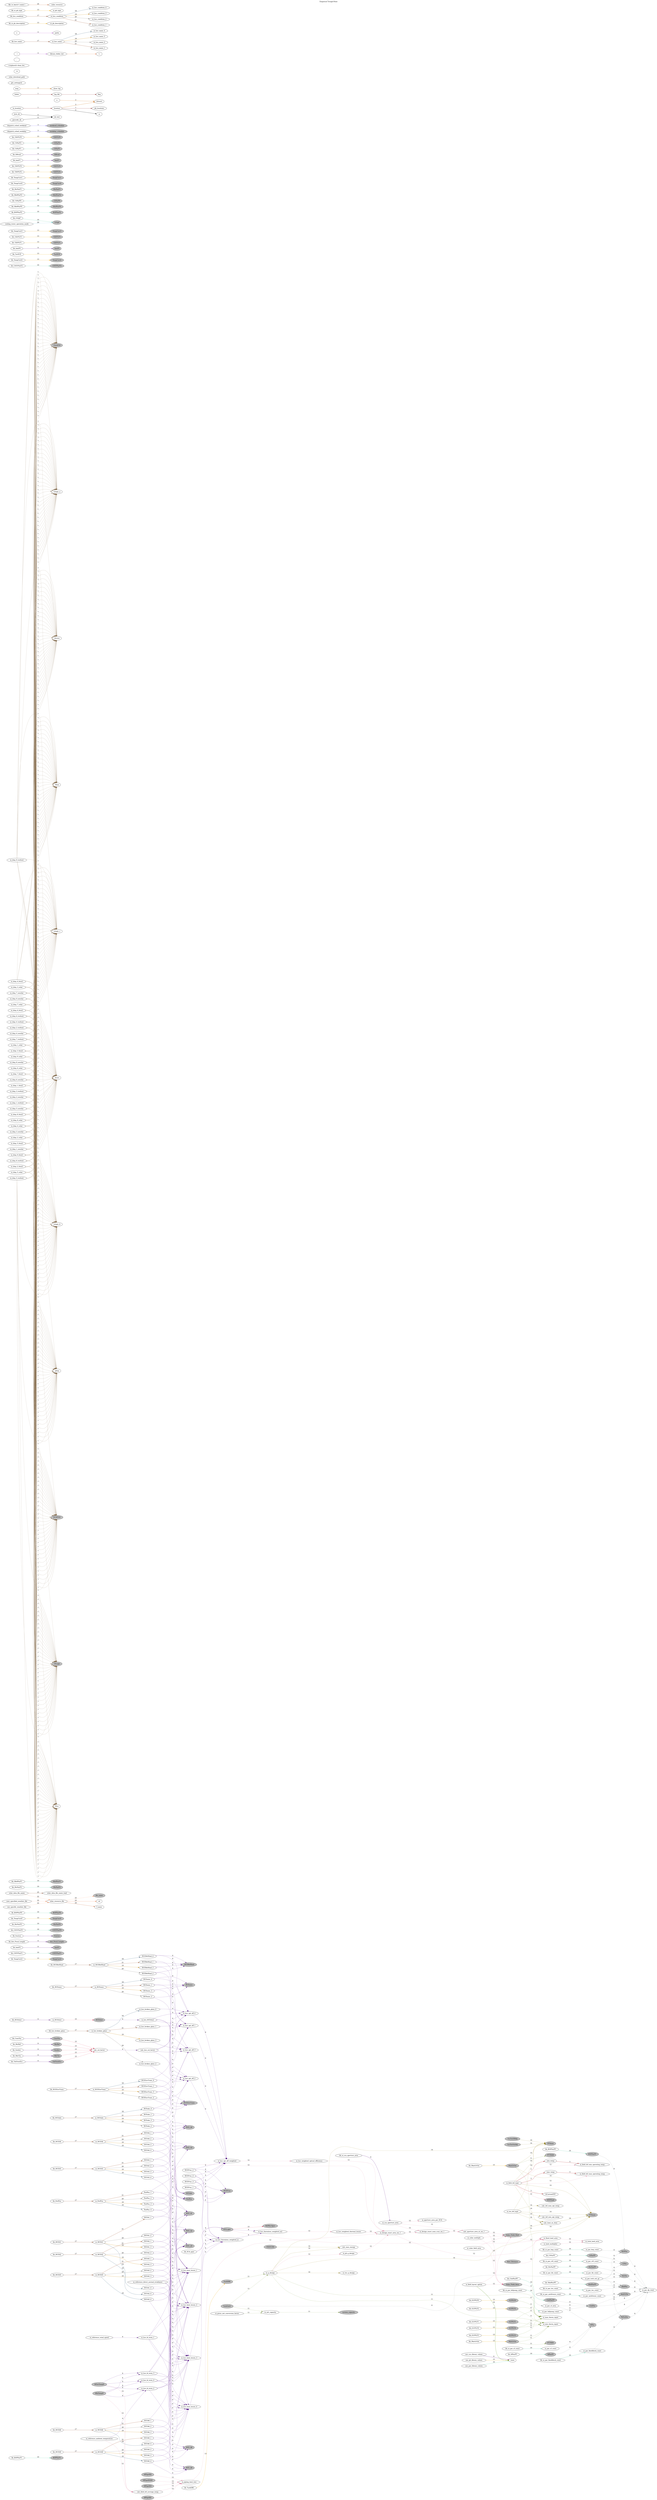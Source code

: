 digraph EmpiricalTrough_None {
	label ="Empirical Trough-None";
	labelloc=top;
	rankdir=LR;
	ranksep="1";
	"BOPParF1" [style=filled, fillcolor=grey]
	"PFSmax" [style=filled, fillcolor=grey]
	"BOPPar" [style=filled, fillcolor=grey]
	"HCE_A6" [style=filled, fillcolor=grey]
	"PTSmax" [style=filled, fillcolor=grey]
	"TempCorr2" [style=filled, fillcolor=grey]
	"CHTFParF1" [style=filled, fillcolor=grey]
	"CtParPF" [style=filled, fillcolor=grey]
	"system_capacity" [style=filled, fillcolor=grey]
	"HCE_A2" [style=filled, fillcolor=grey]
	"E2TPLF2" [style=filled, fillcolor=grey]
	"IamF2" [style=filled, fillcolor=grey]
	"E2TPLF3" [style=filled, fillcolor=grey]
	"HCE_A3" [style=filled, fillcolor=grey]
	"PTTMIN" [style=filled, fillcolor=grey]
	"Ave_Focal_Length" [style=filled, fillcolor=grey]
	"ScaLen" [style=filled, fillcolor=grey]
	"Row_Distance" [style=filled, fillcolor=grey]
	"HtrParPF" [style=filled, fillcolor=grey]
	"CHTFParF0" [style=filled, fillcolor=grey]
	"MirRef" [style=filled, fillcolor=grey]
	"CtPar" [style=filled, fillcolor=grey]
	"SfPipeHl3" [style=filled, fillcolor=grey]
	"HtrParF0" [style=filled, fillcolor=grey]
	"TempCorrF" [style=filled, fillcolor=grey]
	"BOPParF0" [style=filled, fillcolor=grey]
	"E2TPLF0" [style=filled, fillcolor=grey]
	"HCE_A5" [style=filled, fillcolor=grey]
	"MaxGrOut" [style=filled, fillcolor=grey]
	"SfPipeHl1" [style=filled, fillcolor=grey]
	"GeoAcc" [style=filled, fillcolor=grey]
	"file_name" [style=filled, fillcolor=grey]
	"HtrPar" [style=filled, fillcolor=grey]
	"E2TPLF4" [style=filled, fillcolor=grey]
	"HtrParF2" [style=filled, fillcolor=grey]
	"MirCln" [style=filled, fillcolor=grey]
	"HhtfParF1" [style=filled, fillcolor=grey]
	"SCA_aper" [style=filled, fillcolor=grey]
	"HCE_A1" [style=filled, fillcolor=grey]
	"PerfFac" [style=filled, fillcolor=grey]
	"FossilFill" [style=filled, fillcolor=grey]
	"TSLogic" [style=filled, fillcolor=grey]
	"CHTFParF2" [style=filled, fillcolor=grey]
	"TurTesEffAdj" [style=filled, fillcolor=grey]
	"SfInTempD" [style=filled, fillcolor=grey]
	"SfOutTempD" [style=filled, fillcolor=grey]
	"ChtfParPF" [style=filled, fillcolor=grey]
	"TempCorr4" [style=filled, fillcolor=grey]
	"Solar_Field_Area" [style=filled, fillcolor=grey]
	"Solar_Field_Mult" [style=filled, fillcolor=grey]
	"TurSUE" [style=filled, fillcolor=grey]
	"HCEBelShad" [style=filled, fillcolor=grey]
	"IamF0" [style=filled, fillcolor=grey]
	"T2EPLF1" [style=filled, fillcolor=grey]
	"ChtfPar" [style=filled, fillcolor=grey]
	"TrkTwstErr" [style=filled, fillcolor=grey]
	"TurbEffG" [style=filled, fillcolor=grey]
	"TurbOutG" [style=filled, fillcolor=grey]
	"PTTMAX" [style=filled, fillcolor=grey]
	"HCE_A0" [style=filled, fillcolor=grey]
	"HhtfPar" [style=filled, fillcolor=grey]
	"TurTesOutAdj" [style=filled, fillcolor=grey]
	"T2EPLF3" [style=filled, fillcolor=grey]
	"TempCorr3" [style=filled, fillcolor=grey]
	"HCEmisc" [style=filled, fillcolor=grey]
	"CtOpF" [style=filled, fillcolor=grey]
	"BOPParF2" [style=filled, fillcolor=grey]
	"HhtfParF0" [style=filled, fillcolor=grey]
	"AntiFrPar" [style=filled, fillcolor=grey]
	"CtParF0" [style=filled, fillcolor=grey]
	"HCEdust" [style=filled, fillcolor=grey]
	"HhtfParF2" [style=filled, fillcolor=grey]
	"HCEEnvTrans" [style=filled, fillcolor=grey]
	"HCEabs" [style=filled, fillcolor=grey]
	"SfPipeHl2" [style=filled, fillcolor=grey]
	"SfPar" [style=filled, fillcolor=grey]
	"BOPParPF" [style=filled, fillcolor=grey]
	"SfPipeHl300" [style=filled, fillcolor=grey]
	"HtrParF1" [style=filled, fillcolor=grey]
	"TempCorr0" [style=filled, fillcolor=grey]
	"TempCorr1" [style=filled, fillcolor=grey]
	"ConcFac" [style=filled, fillcolor=grey]
	"E2TPLF1" [style=filled, fillcolor=grey]
	"T2EPLF2" [style=filled, fillcolor=grey]
	"T2EPLF4" [style=filled, fillcolor=grey]
	"IamF1" [style=filled, fillcolor=grey]
	"SfAvail" [style=filled, fillcolor=grey]
	"HhtfParPF" [style=filled, fillcolor=grey]
	"HTFFluid" [style=filled, fillcolor=grey]
	"CtParF1" [style=filled, fillcolor=grey]
	"TSHOURS" [style=filled, fillcolor=grey]
	"HCEFrac" [style=filled, fillcolor=grey]
	"CtParF2" [style=filled, fillcolor=grey]
	"RefMirrAper" [style=filled, fillcolor=grey]
	"MinGrOut" [style=filled, fillcolor=grey]
	"T2EPLF0" [style=filled, fillcolor=grey]
	"HCE_A4" [style=filled, fillcolor=grey]
	"weekday_schedule" [style=filled, fillcolor=grey]
	"PbFixPar" [style=filled, fillcolor=grey]
	"NUMTOU" [style=filled, fillcolor=grey]
	"SfParPF" [style=filled, fillcolor=grey]
	"weekend_schedule" [style=filled, fillcolor=grey]

	"json_ok" -> "ok_test" [label=0, color = black];
	"geocode_ok" -> "ok_test" [label=0, color = black];
	"location" -> "pb_locations" [label=1, color = brown4];
	"location" -> "g" [label=0, color = black];
	"location" -> "dataset" [label=2, color = darkorange3];
	"log_file" -> "flog" [label=1, color = brown4];
	"folder" -> "log_file" [label=1, color = brown4];
	"msg" -> "show_log" [label=2, color = darkorange3];
	"dispatch_sched_weekend" -> "weekend_schedule" [label=3, color = lightslateblue];
	"dispatch_sched_weekday" -> "weekday_schedule" [label=3, color = lightslateblue];
	"get_settings()( "solar_download_path" )+"
"+replace()( clean_list, ";", "
" )" -> "library_folder_list" [label=4, color = mediumorchid];
	"max_temp" -> "ui_field_htf_max_operating_temp" [label=5, color = firebrick];
	"HCEA3_1" -> "HCE_A3" [label=6, style=dashed, color = indigo];
	"HCEA3_1" -> "ui_hce_heat_losses_1" [label=6, style=dashed, color = indigo];
	"ui_disp_9_turbout" -> "FossilFill" [label=7, style=dashed, color = burlywood4];
	"ui_disp_9_turbout" -> "TSLogic" [label=7, style=dashed, color = burlywood4];
	"ui_disp_9_turbout" -> "NUMTOU" [label=7, style=dashed, color = burlywood4];
	"ui_disp_9_turbout" -> "ffrac" [label=7, style=dashed, color = burlywood4];
	"ui_disp_9_turbout" -> "tslogic_a" [label=7, style=dashed, color = burlywood4];
	"ui_disp_9_turbout" -> "tslogic_b" [label=7, style=dashed, color = burlywood4];
	"ui_disp_9_turbout" -> "tslogic_c" [label=7, style=dashed, color = burlywood4];
	"ui_disp_9_turbout" -> "fdisp" [label=7, style=dashed, color = burlywood4];
	"ui_disp_9_turbout" -> "diswos" [label=7, style=dashed, color = burlywood4];
	"ui_disp_9_turbout" -> "disws" [label=7, style=dashed, color = burlywood4];
	"ui_disp_9_turbout" -> "qdisp" [label=7, style=dashed, color = burlywood4];
	"BOPPar" -> "ui_par_dp_total" [label=8, style=dashed, color = azure4];
	"lib_IamF1" -> "IamF1" [label=9, color = darkorchid4];
	"lib_CtOpF" -> "CtOpF" [label=10, color = aquamarine3];
	"ui_disp_9_nosolar" -> "FossilFill" [label=7, style=dashed, color = burlywood4];
	"ui_disp_9_nosolar" -> "TSLogic" [label=7, style=dashed, color = burlywood4];
	"ui_disp_9_nosolar" -> "NUMTOU" [label=7, style=dashed, color = burlywood4];
	"ui_disp_9_nosolar" -> "ffrac" [label=7, style=dashed, color = burlywood4];
	"ui_disp_9_nosolar" -> "tslogic_a" [label=7, style=dashed, color = burlywood4];
	"ui_disp_9_nosolar" -> "tslogic_b" [label=7, style=dashed, color = burlywood4];
	"ui_disp_9_nosolar" -> "tslogic_c" [label=7, style=dashed, color = burlywood4];
	"ui_disp_9_nosolar" -> "fdisp" [label=7, style=dashed, color = burlywood4];
	"ui_disp_9_nosolar" -> "diswos" [label=7, style=dashed, color = burlywood4];
	"ui_disp_9_nosolar" -> "disws" [label=7, style=dashed, color = burlywood4];
	"ui_disp_9_nosolar" -> "qdisp" [label=7, style=dashed, color = burlywood4];
	"ui_disp_7_solar" -> "FossilFill" [label=7, style=dashed, color = burlywood4];
	"ui_disp_7_solar" -> "TSLogic" [label=7, style=dashed, color = burlywood4];
	"ui_disp_7_solar" -> "NUMTOU" [label=7, style=dashed, color = burlywood4];
	"ui_disp_7_solar" -> "ffrac" [label=7, style=dashed, color = burlywood4];
	"ui_disp_7_solar" -> "tslogic_a" [label=7, style=dashed, color = burlywood4];
	"ui_disp_7_solar" -> "tslogic_b" [label=7, style=dashed, color = burlywood4];
	"ui_disp_7_solar" -> "tslogic_c" [label=7, style=dashed, color = burlywood4];
	"ui_disp_7_solar" -> "fdisp" [label=7, style=dashed, color = burlywood4];
	"ui_disp_7_solar" -> "diswos" [label=7, style=dashed, color = burlywood4];
	"ui_disp_7_solar" -> "disws" [label=7, style=dashed, color = burlywood4];
	"ui_disp_7_solar" -> "qdisp" [label=7, style=dashed, color = burlywood4];
	"CtParPF" -> "CtPar" [label=8, style=dashed, color = azure4];
	"ui_disp_4_fossil" -> "FossilFill" [label=7, style=dashed, color = burlywood4];
	"ui_disp_4_fossil" -> "TSLogic" [label=7, style=dashed, color = burlywood4];
	"ui_disp_4_fossil" -> "NUMTOU" [label=7, style=dashed, color = burlywood4];
	"ui_disp_4_fossil" -> "ffrac" [label=7, style=dashed, color = burlywood4];
	"ui_disp_4_fossil" -> "tslogic_a" [label=7, style=dashed, color = burlywood4];
	"ui_disp_4_fossil" -> "tslogic_b" [label=7, style=dashed, color = burlywood4];
	"ui_disp_4_fossil" -> "tslogic_c" [label=7, style=dashed, color = burlywood4];
	"ui_disp_4_fossil" -> "fdisp" [label=7, style=dashed, color = burlywood4];
	"ui_disp_4_fossil" -> "diswos" [label=7, style=dashed, color = burlywood4];
	"ui_disp_4_fossil" -> "disws" [label=7, style=dashed, color = burlywood4];
	"ui_disp_4_fossil" -> "qdisp" [label=7, style=dashed, color = burlywood4];
	"HCEBelShad_4" -> "ui_hce_opt_eff_4" [label=6, style=dashed, color = indigo];
	"HCEBelShad_4" -> "HCEBelShad" [label=6, style=dashed, color = indigo];
	"E2TPLF2" -> "ui_min_therm_input" [label=11, style=dashed, color = olivedrab];
	"E2TPLF2" -> "ui_max_therm_input" [label=11, style=dashed, color = olivedrab];
	"ui_hce_hl_term_1" -> "ui_hce_heat_losses_2" [label=6, style=dashed, color = indigo];
	"ui_hce_hl_term_1" -> "ui_hce_heat_losses_3" [label=6, style=dashed, color = indigo];
	"ui_hce_hl_term_1" -> "ui_hce_heat_losses_4" [label=6, style=dashed, color = indigo];
	"ui_hce_hl_term_1" -> "ui_hce_heat_losses_1" [label=6, style=dashed, color = indigo];
	"E2TPLF3" -> "ui_min_therm_input" [label=11, style=dashed, color = olivedrab];
	"E2TPLF3" -> "ui_max_therm_input" [label=11, style=dashed, color = olivedrab];
	"ui_design_exact_num_scas_sm_1" -> "calc_aperture_area_at_sm_1" [label=12, style=dashed, color = palevioletred];
	"HCEA4_3" -> "ui_hce_heat_losses_3" [label=6, style=dashed, color = indigo];
	"HCEA4_3" -> "HCE_A4" [label=6, style=dashed, color = indigo];
	"ui_solar_field_area" -> "Solar_Field_Area" [label=12, style=dashed, color = palevioletred];
	"ui_solar_field_area" -> "Solar_Field_Mult" [label=12, style=dashed, color = palevioletred];
	"ui_gross_net_conversion_factor" -> "ui_net_capacity" [label=11, style=dashed, color = olivedrab];
	"lib_E2TPLF4" -> "E2TPLF4" [label=13, color = darkgoldenrod2];
	"PerfFac_3" -> "ui_hce_heat_losses_3" [label=6, style=dashed, color = indigo];
	"PerfFac_3" -> "PerfFac" [label=6, style=dashed, color = indigo];
	"HCEBelShad_1" -> "ui_hce_opt_eff_1" [label=6, style=dashed, color = indigo];
	"HCEBelShad_1" -> "HCEBelShad" [label=6, style=dashed, color = indigo];
	"lib_BOPParF2" -> "BOPParF2" [label=10, color = aquamarine3];
	"ui_hce_opt_eff_weighted" -> "ui_hce_weighted_optical_efficiency" [label=12, style=dashed, color = palevioletred];
	"lib_ScaLen" -> "ScaLen" [label=9, color = darkorchid4];
	"ui_fixed_land_area" -> "ui_total_land_area" [label=12, style=dashed, color = palevioletred];
	"HCEA4_1" -> "HCE_A4" [label=6, style=dashed, color = indigo];
	"HCEA4_1" -> "ui_hce_heat_losses_1" [label=6, style=dashed, color = indigo];
	"Row_Distance" -> "ui_fixed_land_area" [label=12, style=dashed, color = palevioletred];
	"HCEmisc_4" -> "ui_hce_opt_eff_4" [label=6, style=dashed, color = indigo];
	"HCEmisc_4" -> "HCEmisc" [label=6, style=dashed, color = indigo];
	"ui_disp_1_turbout" -> "FossilFill" [label=7, style=dashed, color = burlywood4];
	"ui_disp_1_turbout" -> "TSLogic" [label=7, style=dashed, color = burlywood4];
	"ui_disp_1_turbout" -> "NUMTOU" [label=7, style=dashed, color = burlywood4];
	"ui_disp_1_turbout" -> "ffrac" [label=7, style=dashed, color = burlywood4];
	"ui_disp_1_turbout" -> "tslogic_a" [label=7, style=dashed, color = burlywood4];
	"ui_disp_1_turbout" -> "tslogic_b" [label=7, style=dashed, color = burlywood4];
	"ui_disp_1_turbout" -> "tslogic_c" [label=7, style=dashed, color = burlywood4];
	"ui_disp_1_turbout" -> "fdisp" [label=7, style=dashed, color = burlywood4];
	"ui_disp_1_turbout" -> "diswos" [label=7, style=dashed, color = burlywood4];
	"ui_disp_1_turbout" -> "disws" [label=7, style=dashed, color = burlywood4];
	"ui_disp_1_turbout" -> "qdisp" [label=7, style=dashed, color = burlywood4];
	"lib_ui_par_sf_const" -> "ui_par_sf_const" [label=10, color = aquamarine3];
	"ui_land_multiplier" -> "ui_total_land_area" [label=12, style=dashed, color = palevioletred];
	"HtrParPF" -> "HtrPar" [label=8, style=dashed, color = azure4];
	"ui_hce_broken_glass_4" -> "ui_hce_opt_eff_4" [label=6, style=dashed, color = indigo];
	"ui_field_htf_type" -> "HTFFluid" [label=12, style=dashed, color = palevioletred];
	"ui_field_htf_type" -> "ui_field_htf_min_operating_temp" [label=12, style=dashed, color = palevioletred];
	"ui_field_htf_type" -> "ui_field_htf_max_operating_temp" [label=12, style=dashed, color = palevioletred];
	"ui_field_htf_type" -> "PFSmax" [label=14, style=dashed, color = gold4];
	"ui_field_htf_type" -> "calc_heat_ex_duty" [label=14, style=dashed, color = gold4];
	"ui_field_htf_type" -> "PTSmax" [label=14, style=dashed, color = gold4];
	"ui_field_htf_type" -> "bCustomHTF" [label=5, color = firebrick];
	"ui_field_htf_type" -> "max_temp" [label=5, color = firebrick];
	"ui_field_htf_type" -> "min_temp" [label=5, color = firebrick];
	"MirRef" -> "calc_col_factor" [label=15, style=dashed, color = crimson];
	"ui_disp_3_turbout" -> "FossilFill" [label=7, style=dashed, color = burlywood4];
	"ui_disp_3_turbout" -> "TSLogic" [label=7, style=dashed, color = burlywood4];
	"ui_disp_3_turbout" -> "NUMTOU" [label=7, style=dashed, color = burlywood4];
	"ui_disp_3_turbout" -> "ffrac" [label=7, style=dashed, color = burlywood4];
	"ui_disp_3_turbout" -> "tslogic_a" [label=7, style=dashed, color = burlywood4];
	"ui_disp_3_turbout" -> "tslogic_b" [label=7, style=dashed, color = burlywood4];
	"ui_disp_3_turbout" -> "tslogic_c" [label=7, style=dashed, color = burlywood4];
	"ui_disp_3_turbout" -> "fdisp" [label=7, style=dashed, color = burlywood4];
	"ui_disp_3_turbout" -> "diswos" [label=7, style=dashed, color = burlywood4];
	"ui_disp_3_turbout" -> "disws" [label=7, style=dashed, color = burlywood4];
	"ui_disp_3_turbout" -> "qdisp" [label=7, style=dashed, color = burlywood4];
	"CtPar" -> "ui_par_dp_total" [label=8, style=dashed, color = azure4];
	"SfPipeHl3" -> "ui_piping_heat_loss" [label=12, style=dashed, color = palevioletred];
	"HCEA6_3" -> "ui_hce_heat_losses_3" [label=6, style=dashed, color = indigo];
	"HCEA6_3" -> "HCE_A6" [label=6, style=dashed, color = indigo];
	"ui_disp_6_fossil" -> "FossilFill" [label=7, style=dashed, color = burlywood4];
	"ui_disp_6_fossil" -> "TSLogic" [label=7, style=dashed, color = burlywood4];
	"ui_disp_6_fossil" -> "NUMTOU" [label=7, style=dashed, color = burlywood4];
	"ui_disp_6_fossil" -> "ffrac" [label=7, style=dashed, color = burlywood4];
	"ui_disp_6_fossil" -> "tslogic_a" [label=7, style=dashed, color = burlywood4];
	"ui_disp_6_fossil" -> "tslogic_b" [label=7, style=dashed, color = burlywood4];
	"ui_disp_6_fossil" -> "tslogic_c" [label=7, style=dashed, color = burlywood4];
	"ui_disp_6_fossil" -> "fdisp" [label=7, style=dashed, color = burlywood4];
	"ui_disp_6_fossil" -> "diswos" [label=7, style=dashed, color = burlywood4];
	"ui_disp_6_fossil" -> "disws" [label=7, style=dashed, color = burlywood4];
	"ui_disp_6_fossil" -> "qdisp" [label=7, style=dashed, color = burlywood4];
	"ui_field_layout_option" -> "Solar_Field_Area" [label=12, style=dashed, color = palevioletred];
	"ui_field_layout_option" -> "Solar_Field_Mult" [label=12, style=dashed, color = palevioletred];
	"ui_field_layout_option" -> "state" [label=16, color = chartreuse4];
	"ui_disp_7_turbout" -> "FossilFill" [label=7, style=dashed, color = burlywood4];
	"ui_disp_7_turbout" -> "TSLogic" [label=7, style=dashed, color = burlywood4];
	"ui_disp_7_turbout" -> "NUMTOU" [label=7, style=dashed, color = burlywood4];
	"ui_disp_7_turbout" -> "ffrac" [label=7, style=dashed, color = burlywood4];
	"ui_disp_7_turbout" -> "tslogic_a" [label=7, style=dashed, color = burlywood4];
	"ui_disp_7_turbout" -> "tslogic_b" [label=7, style=dashed, color = burlywood4];
	"ui_disp_7_turbout" -> "tslogic_c" [label=7, style=dashed, color = burlywood4];
	"ui_disp_7_turbout" -> "fdisp" [label=7, style=dashed, color = burlywood4];
	"ui_disp_7_turbout" -> "diswos" [label=7, style=dashed, color = burlywood4];
	"ui_disp_7_turbout" -> "disws" [label=7, style=dashed, color = burlywood4];
	"ui_disp_7_turbout" -> "qdisp" [label=7, style=dashed, color = burlywood4];
	"lib_HCEA4" -> "ui_HCEA4" [label=17, color = sienna4];
	"E2TPLF0" -> "ui_min_therm_input" [label=11, style=dashed, color = olivedrab];
	"E2TPLF0" -> "ui_max_therm_input" [label=11, style=dashed, color = olivedrab];
	"ui_piping_heat_loss" -> "ui_design_exact_area_sm_1" [label=12, style=dashed, color = palevioletred];
	"lib_ui_par_bop_const" -> "ui_par_bop_const" [label=10, color = aquamarine3];
	"n" -> "dataset" [label=2, color = darkorange3];
	"MaxGrOut" -> "ui_max_therm_input" [label=11, style=dashed, color = olivedrab];
	"MaxGrOut" -> "PTTMAX" [label=11, style=dashed, color = olivedrab];
	"MaxGrOut" -> "PFSmax" [label=14, style=dashed, color = gold4];
	"MaxGrOut" -> "PTSmax" [label=14, style=dashed, color = gold4];
	"lib_T2EPLF2" -> "T2EPLF2" [label=13, color = darkgoldenrod2];
	"HCEabs_1" -> "ui_hce_opt_eff_1" [label=6, style=dashed, color = indigo];
	"HCEabs_1" -> "HCEabs" [label=6, style=dashed, color = indigo];
	"SfPipeHl1" -> "ui_piping_heat_loss" [label=12, style=dashed, color = palevioletred];
	"HCEmisc_2" -> "ui_hce_opt_eff_2" [label=6, style=dashed, color = indigo];
	"HCEmisc_2" -> "HCEmisc" [label=6, style=dashed, color = indigo];
	"GeoAcc" -> "calc_col_factor" [label=15, style=dashed, color = crimson];
	"lib_HhtfParF2" -> "HhtfParF2" [label=10, color = aquamarine3];
	"lib_HCEA1" -> "ui_HCEA1" [label=17, color = sienna4];
	"ui_hce_thermloss_weighted_m" -> "ui_hce_thermloss_weighted_m2" [label=6, style=dashed, color = indigo];
	"HCEA6_2" -> "ui_hce_heat_losses_2" [label=6, style=dashed, color = indigo];
	"HCEA6_2" -> "HCE_A6" [label=6, style=dashed, color = indigo];
	"HCEFrac_4" -> "ui_hce_thermloss_weighted_m" [label=6, style=dashed, color = indigo];
	"HCEFrac_4" -> "ui_hce_opt_eff_weighted" [label=6, style=dashed, color = indigo];
	"HCEFrac_4" -> "HCEFrac" [label=6, style=dashed, color = indigo];
	"HtrPar" -> "ui_par_dp_total" [label=8, style=dashed, color = azure4];
	"E2TPLF4" -> "ui_min_therm_input" [label=11, style=dashed, color = olivedrab];
	"E2TPLF4" -> "ui_max_therm_input" [label=11, style=dashed, color = olivedrab];
	"ui_hce_broken_glass_1" -> "ui_hce_opt_eff_1" [label=6, style=dashed, color = indigo];
	"MirCln" -> "calc_col_factor" [label=15, style=dashed, color = crimson];
	"calc_aperture_area_at_sm_1" -> "Solar_Field_Area" [label=12, style=dashed, color = palevioletred];
	"calc_aperture_area_at_sm_1" -> "Solar_Field_Mult" [label=12, style=dashed, color = palevioletred];
	"SCA_aper" -> "ui_fixed_land_area" [label=12, style=dashed, color = palevioletred];
	"SCA_aper" -> "RefMirrAper" [label=15, style=dashed, color = crimson];
	"SCA_aper" -> "ui_hce_thermloss_weighted_m2" [label=6, style=dashed, color = indigo];
	"lib_BOPParF0" -> "BOPParF0" [label=10, color = aquamarine3];
	"lib_TrkTwstErr" -> "TrkTwstErr" [label=9, color = darkorchid4];
	"ui_disp_1_fossil" -> "FossilFill" [label=7, style=dashed, color = burlywood4];
	"ui_disp_1_fossil" -> "TSLogic" [label=7, style=dashed, color = burlywood4];
	"ui_disp_1_fossil" -> "NUMTOU" [label=7, style=dashed, color = burlywood4];
	"ui_disp_1_fossil" -> "ffrac" [label=7, style=dashed, color = burlywood4];
	"ui_disp_1_fossil" -> "tslogic_a" [label=7, style=dashed, color = burlywood4];
	"ui_disp_1_fossil" -> "tslogic_b" [label=7, style=dashed, color = burlywood4];
	"ui_disp_1_fossil" -> "tslogic_c" [label=7, style=dashed, color = burlywood4];
	"ui_disp_1_fossil" -> "fdisp" [label=7, style=dashed, color = burlywood4];
	"ui_disp_1_fossil" -> "diswos" [label=7, style=dashed, color = burlywood4];
	"ui_disp_1_fossil" -> "disws" [label=7, style=dashed, color = burlywood4];
	"ui_disp_1_fossil" -> "qdisp" [label=7, style=dashed, color = burlywood4];
	"ui_HCEA1" -> "HCEA1_4" [label=18, color = skyblue4];
	"ui_HCEA1" -> "HCEA1_3" [label=19, color = orange3];
	"ui_HCEA1" -> "HCEA1_2" [label=20, color = seashell4];
	"ui_HCEA1" -> "HCEA1_1" [label=21, color = sienna];
	"HCEA2_2" -> "ui_hce_heat_losses_2" [label=6, style=dashed, color = indigo];
	"HCEA2_2" -> "HCE_A2" [label=6, style=dashed, color = indigo];
	"ui_par_htfpump_const" -> "ChtfPar" [label=8, style=dashed, color = azure4];
	"ui_tes_htf_type" -> "PFSmax" [label=14, style=dashed, color = gold4];
	"ui_tes_htf_type" -> "calc_heat_ex_duty" [label=14, style=dashed, color = gold4];
	"ui_tes_htf_type" -> "PTSmax" [label=14, style=dashed, color = gold4];
	"ui_tes_htf_type" -> "calc_htf_max_opt_temp" [label=14, style=dashed, color = gold4];
	"ui_tes_htf_type" -> "calc_htf_min_opt_temp" [label=14, style=dashed, color = gold4];
	"HCEBelShad_3" -> "ui_hce_opt_eff_3" [label=6, style=dashed, color = indigo];
	"HCEBelShad_3" -> "HCEBelShad" [label=6, style=dashed, color = indigo];
	"PerfFac_1" -> "PerfFac" [label=6, style=dashed, color = indigo];
	"PerfFac_1" -> "ui_hce_heat_losses_1" [label=6, style=dashed, color = indigo];
	"ui_disp_4_solar" -> "FossilFill" [label=7, style=dashed, color = burlywood4];
	"ui_disp_4_solar" -> "TSLogic" [label=7, style=dashed, color = burlywood4];
	"ui_disp_4_solar" -> "NUMTOU" [label=7, style=dashed, color = burlywood4];
	"ui_disp_4_solar" -> "ffrac" [label=7, style=dashed, color = burlywood4];
	"ui_disp_4_solar" -> "tslogic_a" [label=7, style=dashed, color = burlywood4];
	"ui_disp_4_solar" -> "tslogic_b" [label=7, style=dashed, color = burlywood4];
	"ui_disp_4_solar" -> "tslogic_c" [label=7, style=dashed, color = burlywood4];
	"ui_disp_4_solar" -> "fdisp" [label=7, style=dashed, color = burlywood4];
	"ui_disp_4_solar" -> "diswos" [label=7, style=dashed, color = burlywood4];
	"ui_disp_4_solar" -> "disws" [label=7, style=dashed, color = burlywood4];
	"ui_disp_4_solar" -> "qdisp" [label=7, style=dashed, color = burlywood4];
	"TurTesEffAdj" -> "PFSmax" [label=14, style=dashed, color = gold4];
	"HCEA3_2" -> "ui_hce_heat_losses_2" [label=6, style=dashed, color = indigo];
	"HCEA3_2" -> "HCE_A3" [label=6, style=dashed, color = indigo];
	"SfInTempD" -> "calc_field_htf_average_temp" [label=12, style=dashed, color = palevioletred];
	"SfInTempD" -> "ui_hce_hl_term_4" [label=6, style=dashed, color = indigo];
	"SfInTempD" -> "ui_hce_hl_term_2" [label=6, style=dashed, color = indigo];
	"SfInTempD" -> "ui_hce_hl_term_3" [label=6, style=dashed, color = indigo];
	"SfOutTempD" -> "calc_field_htf_average_temp" [label=12, style=dashed, color = palevioletred];
	"SfOutTempD" -> "ui_hce_hl_term_4" [label=6, style=dashed, color = indigo];
	"SfOutTempD" -> "ui_hce_hl_term_2" [label=6, style=dashed, color = indigo];
	"SfOutTempD" -> "ui_hce_hl_term_3" [label=6, style=dashed, color = indigo];
	"HCEA6_4" -> "ui_hce_heat_losses_4" [label=6, style=dashed, color = indigo];
	"HCEA6_4" -> "HCE_A6" [label=6, style=dashed, color = indigo];
	"lib_T2EPLF4" -> "T2EPLF4" [label=13, color = darkgoldenrod2];
	"lib_MaxGrOut" -> "MaxGrOut" [label=13, color = darkgoldenrod2];
	"lib_HCEA3" -> "ui_HCEA3" [label=17, color = sienna4];
	"lib_ui_par_tes_const" -> "ui_par_tes_const" [label=10, color = aquamarine3];
	"ChtfParPF" -> "ChtfPar" [label=8, style=dashed, color = azure4];
	"Solar_Field_Area" -> "ui_par_sf_area" [label=8, style=dashed, color = azure4];
	"Solar_Field_Mult" -> "ui_fixed_land_area" [label=12, style=dashed, color = palevioletred];
	"Solar_Field_Mult" -> "calc_heat_ex_duty" [label=14, style=dashed, color = gold4];
	"Solar_Field_Mult" -> "PTSmax" [label=14, style=dashed, color = gold4];
	"ui_hce_weighted_optical_efficiency" -> "ui_design_exact_area_sm_1" [label=12, style=dashed, color = palevioletred];
	"ui_disp_8_fossil" -> "FossilFill" [label=7, style=dashed, color = burlywood4];
	"ui_disp_8_fossil" -> "TSLogic" [label=7, style=dashed, color = burlywood4];
	"ui_disp_8_fossil" -> "NUMTOU" [label=7, style=dashed, color = burlywood4];
	"ui_disp_8_fossil" -> "ffrac" [label=7, style=dashed, color = burlywood4];
	"ui_disp_8_fossil" -> "tslogic_a" [label=7, style=dashed, color = burlywood4];
	"ui_disp_8_fossil" -> "tslogic_b" [label=7, style=dashed, color = burlywood4];
	"ui_disp_8_fossil" -> "tslogic_c" [label=7, style=dashed, color = burlywood4];
	"ui_disp_8_fossil" -> "fdisp" [label=7, style=dashed, color = burlywood4];
	"ui_disp_8_fossil" -> "diswos" [label=7, style=dashed, color = burlywood4];
	"ui_disp_8_fossil" -> "disws" [label=7, style=dashed, color = burlywood4];
	"ui_disp_8_fossil" -> "qdisp" [label=7, style=dashed, color = burlywood4];
	"lib_ui_par_antifreeze_const" -> "ui_par_antifreeze_const" [label=10, color = aquamarine3];
	"ChtfPar" -> "ui_par_dp_total" [label=8, style=dashed, color = azure4];
	"ChtfPar" -> "AntiFrPar" [label=8, style=dashed, color = azure4];
	"lib_HCEabs" -> "ui_HCEabs" [label=17, color = sienna4];
	"HCEA4_2" -> "ui_hce_heat_losses_2" [label=6, style=dashed, color = indigo];
	"HCEA4_2" -> "HCE_A4" [label=6, style=dashed, color = indigo];
	"ui_disp_6_turbout" -> "FossilFill" [label=7, style=dashed, color = burlywood4];
	"ui_disp_6_turbout" -> "TSLogic" [label=7, style=dashed, color = burlywood4];
	"ui_disp_6_turbout" -> "NUMTOU" [label=7, style=dashed, color = burlywood4];
	"ui_disp_6_turbout" -> "ffrac" [label=7, style=dashed, color = burlywood4];
	"ui_disp_6_turbout" -> "tslogic_a" [label=7, style=dashed, color = burlywood4];
	"ui_disp_6_turbout" -> "tslogic_b" [label=7, style=dashed, color = burlywood4];
	"ui_disp_6_turbout" -> "tslogic_c" [label=7, style=dashed, color = burlywood4];
	"ui_disp_6_turbout" -> "fdisp" [label=7, style=dashed, color = burlywood4];
	"ui_disp_6_turbout" -> "diswos" [label=7, style=dashed, color = burlywood4];
	"ui_disp_6_turbout" -> "disws" [label=7, style=dashed, color = burlywood4];
	"ui_disp_6_turbout" -> "qdisp" [label=7, style=dashed, color = burlywood4];
	"ui_hce_opt_eff_4" -> "ui_hce_opt_eff_weighted" [label=6, style=dashed, color = indigo];
	"HCEEnvTrans_2" -> "ui_hce_opt_eff_2" [label=6, style=dashed, color = indigo];
	"HCEEnvTrans_2" -> "HCEEnvTrans" [label=6, style=dashed, color = indigo];
	"ui_hce_opt_eff_3" -> "ui_hce_opt_eff_weighted" [label=6, style=dashed, color = indigo];
	"TrkTwstErr" -> "calc_col_factor" [label=15, style=dashed, color = crimson];
	"calc_hce_col_factor" -> "ui_hce_opt_eff_1" [label=6, style=dashed, color = indigo];
	"calc_hce_col_factor" -> "ui_hce_opt_eff_4" [label=6, style=dashed, color = indigo];
	"calc_hce_col_factor" -> "ui_hce_opt_eff_3" [label=6, style=dashed, color = indigo];
	"calc_hce_col_factor" -> "ui_hce_opt_eff_2" [label=6, style=dashed, color = indigo];
	"TurbEffG" -> "ui_q_design" [label=11, style=dashed, color = olivedrab];
	"ui_hce_opt_eff_2" -> "ui_hce_opt_eff_weighted" [label=6, style=dashed, color = indigo];
	"lib_BOPParPF" -> "BOPParPF" [label=10, color = aquamarine3];
	"TurbOutG" -> "ui_net_capacity" [label=11, style=dashed, color = olivedrab];
	"TurbOutG" -> "ui_q_design" [label=11, style=dashed, color = olivedrab];
	"TurbOutG" -> "ui_par_turb_out_gr" [label=8, style=dashed, color = azure4];
	"ui_disp_1_nosolar" -> "FossilFill" [label=7, style=dashed, color = burlywood4];
	"ui_disp_1_nosolar" -> "TSLogic" [label=7, style=dashed, color = burlywood4];
	"ui_disp_1_nosolar" -> "NUMTOU" [label=7, style=dashed, color = burlywood4];
	"ui_disp_1_nosolar" -> "ffrac" [label=7, style=dashed, color = burlywood4];
	"ui_disp_1_nosolar" -> "tslogic_a" [label=7, style=dashed, color = burlywood4];
	"ui_disp_1_nosolar" -> "tslogic_b" [label=7, style=dashed, color = burlywood4];
	"ui_disp_1_nosolar" -> "tslogic_c" [label=7, style=dashed, color = burlywood4];
	"ui_disp_1_nosolar" -> "fdisp" [label=7, style=dashed, color = burlywood4];
	"ui_disp_1_nosolar" -> "diswos" [label=7, style=dashed, color = burlywood4];
	"ui_disp_1_nosolar" -> "disws" [label=7, style=dashed, color = burlywood4];
	"ui_disp_1_nosolar" -> "qdisp" [label=7, style=dashed, color = burlywood4];
	"lib_IamF2" -> "IamF2" [label=9, color = darkorchid4];
	"calc_field_htf_average_temp" -> "ui_piping_heat_loss" [label=12, style=dashed, color = palevioletred];
	"HCEEnvTrans_3" -> "ui_hce_opt_eff_3" [label=6, style=dashed, color = indigo];
	"HCEEnvTrans_3" -> "HCEEnvTrans" [label=6, style=dashed, color = indigo];
	"HCEBelShad_2" -> "ui_hce_opt_eff_2" [label=6, style=dashed, color = indigo];
	"HCEBelShad_2" -> "HCEBelShad" [label=6, style=dashed, color = indigo];
	"lib_E2TPLF2" -> "E2TPLF2" [label=13, color = darkgoldenrod2];
	"HCEA5_2" -> "ui_hce_heat_losses_2" [label=6, style=dashed, color = indigo];
	"HCEA5_2" -> "HCE_A5" [label=6, style=dashed, color = indigo];
	"lib_SCA_aper" -> "SCA_aper" [label=9, color = darkorchid4];
	"lib_ui_par_htfpump_const" -> "ui_par_htfpump_const" [label=10, color = aquamarine3];
	"HhtfPar" -> "ui_par_dp_total" [label=8, style=dashed, color = azure4];
	"HCEA4_4" -> "HCE_A4" [label=6, style=dashed, color = indigo];
	"HCEA4_4" -> "ui_hce_heat_losses_4" [label=6, style=dashed, color = indigo];
	"HCEA0_3" -> "ui_hce_heat_losses_3" [label=6, style=dashed, color = indigo];
	"HCEA0_3" -> "HCE_A0" [label=6, style=dashed, color = indigo];
	"HCEFrac_3" -> "ui_hce_thermloss_weighted_m" [label=6, style=dashed, color = indigo];
	"HCEFrac_3" -> "ui_hce_opt_eff_weighted" [label=6, style=dashed, color = indigo];
	"HCEFrac_3" -> "HCEFrac" [label=6, style=dashed, color = indigo];
	"HCEA3_3" -> "ui_hce_heat_losses_3" [label=6, style=dashed, color = indigo];
	"HCEA3_3" -> "HCE_A3" [label=6, style=dashed, color = indigo];
	"ui_hce_broken_glass_2" -> "ui_hce_opt_eff_2" [label=6, style=dashed, color = indigo];
	"HCEA3_4" -> "HCE_A3" [label=6, style=dashed, color = indigo];
	"HCEA3_4" -> "ui_hce_heat_losses_4" [label=6, style=dashed, color = indigo];
	"HCEA1_1" -> "HCE_A1" [label=6, style=dashed, color = indigo];
	"HCEA1_1" -> "ui_hce_heat_losses_1" [label=6, style=dashed, color = indigo];
	"TurTesOutAdj" -> "PFSmax" [label=14, style=dashed, color = gold4];
	"HCEmisc_1" -> "ui_hce_opt_eff_1" [label=6, style=dashed, color = indigo];
	"HCEmisc_1" -> "HCEmisc" [label=6, style=dashed, color = indigo];
	"solar_resource_file" -> "file_name" [label=22, style=dashed, color = sienna1];
	"solar_resource_file" -> "wf" [label=23, color = sienna2];
	"solar_resource_file" -> "f_name" [label=24, color = sienna3];
	"HCEA0_4" -> "ui_hce_heat_losses_4" [label=6, style=dashed, color = indigo];
	"HCEA0_4" -> "HCE_A0" [label=6, style=dashed, color = indigo];
	"ui_hce_heat_losses_3" -> "ui_hce_thermloss_weighted_m" [label=6, style=dashed, color = indigo];
	"ui_hce_heat_losses_1" -> "ui_hce_thermloss_weighted_m" [label=6, style=dashed, color = indigo];
	"lib_SfParPF" -> "SfParPF" [label=10, color = aquamarine3];
	"ui_disp_3_solar" -> "FossilFill" [label=7, style=dashed, color = burlywood4];
	"ui_disp_3_solar" -> "TSLogic" [label=7, style=dashed, color = burlywood4];
	"ui_disp_3_solar" -> "NUMTOU" [label=7, style=dashed, color = burlywood4];
	"ui_disp_3_solar" -> "ffrac" [label=7, style=dashed, color = burlywood4];
	"ui_disp_3_solar" -> "tslogic_a" [label=7, style=dashed, color = burlywood4];
	"ui_disp_3_solar" -> "tslogic_b" [label=7, style=dashed, color = burlywood4];
	"ui_disp_3_solar" -> "tslogic_c" [label=7, style=dashed, color = burlywood4];
	"ui_disp_3_solar" -> "fdisp" [label=7, style=dashed, color = burlywood4];
	"ui_disp_3_solar" -> "diswos" [label=7, style=dashed, color = burlywood4];
	"ui_disp_3_solar" -> "disws" [label=7, style=dashed, color = burlywood4];
	"ui_disp_3_solar" -> "qdisp" [label=7, style=dashed, color = burlywood4];
	"ui_disp_5_solar" -> "FossilFill" [label=7, style=dashed, color = burlywood4];
	"ui_disp_5_solar" -> "TSLogic" [label=7, style=dashed, color = burlywood4];
	"ui_disp_5_solar" -> "NUMTOU" [label=7, style=dashed, color = burlywood4];
	"ui_disp_5_solar" -> "ffrac" [label=7, style=dashed, color = burlywood4];
	"ui_disp_5_solar" -> "tslogic_a" [label=7, style=dashed, color = burlywood4];
	"ui_disp_5_solar" -> "tslogic_b" [label=7, style=dashed, color = burlywood4];
	"ui_disp_5_solar" -> "tslogic_c" [label=7, style=dashed, color = burlywood4];
	"ui_disp_5_solar" -> "fdisp" [label=7, style=dashed, color = burlywood4];
	"ui_disp_5_solar" -> "diswos" [label=7, style=dashed, color = burlywood4];
	"ui_disp_5_solar" -> "disws" [label=7, style=dashed, color = burlywood4];
	"ui_disp_5_solar" -> "qdisp" [label=7, style=dashed, color = burlywood4];
	"lib_CHTFParF0" -> "CHTFParF0" [label=10, color = aquamarine3];
	"HCEEnvTrans_4" -> "ui_hce_opt_eff_4" [label=6, style=dashed, color = indigo];
	"HCEEnvTrans_4" -> "HCEEnvTrans" [label=6, style=dashed, color = indigo];
	"lib_HCEdust" -> "ui_HCEdust" [label=9, color = darkorchid4];
	"lib_CtParF2" -> "CtParF2" [label=10, color = aquamarine3];
	"ui_disp_5_turbout" -> "FossilFill" [label=7, style=dashed, color = burlywood4];
	"ui_disp_5_turbout" -> "TSLogic" [label=7, style=dashed, color = burlywood4];
	"ui_disp_5_turbout" -> "NUMTOU" [label=7, style=dashed, color = burlywood4];
	"ui_disp_5_turbout" -> "ffrac" [label=7, style=dashed, color = burlywood4];
	"ui_disp_5_turbout" -> "tslogic_a" [label=7, style=dashed, color = burlywood4];
	"ui_disp_5_turbout" -> "tslogic_b" [label=7, style=dashed, color = burlywood4];
	"ui_disp_5_turbout" -> "tslogic_c" [label=7, style=dashed, color = burlywood4];
	"ui_disp_5_turbout" -> "fdisp" [label=7, style=dashed, color = burlywood4];
	"ui_disp_5_turbout" -> "diswos" [label=7, style=dashed, color = burlywood4];
	"ui_disp_5_turbout" -> "disws" [label=7, style=dashed, color = burlywood4];
	"ui_disp_5_turbout" -> "qdisp" [label=7, style=dashed, color = burlywood4];
	"lib_E2TPLF1" -> "E2TPLF1" [label=13, color = darkgoldenrod2];
	"ui_disp_8_solar" -> "FossilFill" [label=7, style=dashed, color = burlywood4];
	"ui_disp_8_solar" -> "TSLogic" [label=7, style=dashed, color = burlywood4];
	"ui_disp_8_solar" -> "NUMTOU" [label=7, style=dashed, color = burlywood4];
	"ui_disp_8_solar" -> "ffrac" [label=7, style=dashed, color = burlywood4];
	"ui_disp_8_solar" -> "tslogic_a" [label=7, style=dashed, color = burlywood4];
	"ui_disp_8_solar" -> "tslogic_b" [label=7, style=dashed, color = burlywood4];
	"ui_disp_8_solar" -> "tslogic_c" [label=7, style=dashed, color = burlywood4];
	"ui_disp_8_solar" -> "fdisp" [label=7, style=dashed, color = burlywood4];
	"ui_disp_8_solar" -> "diswos" [label=7, style=dashed, color = burlywood4];
	"ui_disp_8_solar" -> "disws" [label=7, style=dashed, color = burlywood4];
	"ui_disp_8_solar" -> "qdisp" [label=7, style=dashed, color = burlywood4];
	"min_temp" -> "ui_field_htf_min_operating_temp" [label=5, color = firebrick];
	"ui_disp_4_nosolar" -> "FossilFill" [label=7, style=dashed, color = burlywood4];
	"ui_disp_4_nosolar" -> "TSLogic" [label=7, style=dashed, color = burlywood4];
	"ui_disp_4_nosolar" -> "NUMTOU" [label=7, style=dashed, color = burlywood4];
	"ui_disp_4_nosolar" -> "ffrac" [label=7, style=dashed, color = burlywood4];
	"ui_disp_4_nosolar" -> "tslogic_a" [label=7, style=dashed, color = burlywood4];
	"ui_disp_4_nosolar" -> "tslogic_b" [label=7, style=dashed, color = burlywood4];
	"ui_disp_4_nosolar" -> "tslogic_c" [label=7, style=dashed, color = burlywood4];
	"ui_disp_4_nosolar" -> "fdisp" [label=7, style=dashed, color = burlywood4];
	"ui_disp_4_nosolar" -> "diswos" [label=7, style=dashed, color = burlywood4];
	"ui_disp_4_nosolar" -> "disws" [label=7, style=dashed, color = burlywood4];
	"ui_disp_4_nosolar" -> "qdisp" [label=7, style=dashed, color = burlywood4];
	"lib_HCEA0" -> "ui_HCEA0" [label=17, color = sienna4];
	"lib_HCEA5" -> "ui_HCEA5" [label=17, color = sienna4];
	"ui_hce_heat_losses_4" -> "ui_hce_thermloss_weighted_m" [label=6, style=dashed, color = indigo];
	"HCEA6_1" -> "HCE_A6" [label=6, style=dashed, color = indigo];
	"HCEA6_1" -> "ui_hce_heat_losses_1" [label=6, style=dashed, color = indigo];
	"ui_hce_heat_losses_2" -> "ui_hce_thermloss_weighted_m" [label=6, style=dashed, color = indigo];
	"lib_HtrParF0" -> "HtrParF0" [label=10, color = aquamarine3];
	"lib_MirRef" -> "MirRef" [label=9, color = darkorchid4];
	"lib_hce_name" -> "ui_hce_name" [label=17, color = sienna4];
	"ui_disp_3_nosolar" -> "FossilFill" [label=7, style=dashed, color = burlywood4];
	"ui_disp_3_nosolar" -> "TSLogic" [label=7, style=dashed, color = burlywood4];
	"ui_disp_3_nosolar" -> "NUMTOU" [label=7, style=dashed, color = burlywood4];
	"ui_disp_3_nosolar" -> "ffrac" [label=7, style=dashed, color = burlywood4];
	"ui_disp_3_nosolar" -> "tslogic_a" [label=7, style=dashed, color = burlywood4];
	"ui_disp_3_nosolar" -> "tslogic_b" [label=7, style=dashed, color = burlywood4];
	"ui_disp_3_nosolar" -> "tslogic_c" [label=7, style=dashed, color = burlywood4];
	"ui_disp_3_nosolar" -> "fdisp" [label=7, style=dashed, color = burlywood4];
	"ui_disp_3_nosolar" -> "diswos" [label=7, style=dashed, color = burlywood4];
	"ui_disp_3_nosolar" -> "disws" [label=7, style=dashed, color = burlywood4];
	"ui_disp_3_nosolar" -> "qdisp" [label=7, style=dashed, color = burlywood4];
	"ui_disp_7_nosolar" -> "FossilFill" [label=7, style=dashed, color = burlywood4];
	"ui_disp_7_nosolar" -> "TSLogic" [label=7, style=dashed, color = burlywood4];
	"ui_disp_7_nosolar" -> "NUMTOU" [label=7, style=dashed, color = burlywood4];
	"ui_disp_7_nosolar" -> "ffrac" [label=7, style=dashed, color = burlywood4];
	"ui_disp_7_nosolar" -> "tslogic_a" [label=7, style=dashed, color = burlywood4];
	"ui_disp_7_nosolar" -> "tslogic_b" [label=7, style=dashed, color = burlywood4];
	"ui_disp_7_nosolar" -> "tslogic_c" [label=7, style=dashed, color = burlywood4];
	"ui_disp_7_nosolar" -> "fdisp" [label=7, style=dashed, color = burlywood4];
	"ui_disp_7_nosolar" -> "diswos" [label=7, style=dashed, color = burlywood4];
	"ui_disp_7_nosolar" -> "disws" [label=7, style=dashed, color = burlywood4];
	"ui_disp_7_nosolar" -> "qdisp" [label=7, style=dashed, color = burlywood4];
	"lib_HhtfParF1" -> "HhtfParF1" [label=10, color = aquamarine3];
	"ui_HCEA2" -> "HCEA2_4" [label=18, color = skyblue4];
	"ui_HCEA2" -> "HCEA2_3" [label=19, color = orange3];
	"ui_HCEA2" -> "HCEA2_2" [label=20, color = seashell4];
	"ui_HCEA2" -> "HCEA2_1" [label=21, color = sienna];
	"lib_E2TPLF0" -> "E2TPLF0" [label=13, color = darkgoldenrod2];
	"lib_HtrParF1" -> "HtrParF1" [label=10, color = aquamarine3];
	"lib_TempCorr4" -> "TempCorr4" [label=13, color = darkgoldenrod2];
	"lib_HtrParPF" -> "HtrParPF" [label=10, color = aquamarine3];
	"lib_MinGrOut" -> "MinGrOut" [label=13, color = darkgoldenrod2];
	"ui_disp_6_solar" -> "FossilFill" [label=7, style=dashed, color = burlywood4];
	"ui_disp_6_solar" -> "TSLogic" [label=7, style=dashed, color = burlywood4];
	"ui_disp_6_solar" -> "NUMTOU" [label=7, style=dashed, color = burlywood4];
	"ui_disp_6_solar" -> "ffrac" [label=7, style=dashed, color = burlywood4];
	"ui_disp_6_solar" -> "tslogic_a" [label=7, style=dashed, color = burlywood4];
	"ui_disp_6_solar" -> "tslogic_b" [label=7, style=dashed, color = burlywood4];
	"ui_disp_6_solar" -> "tslogic_c" [label=7, style=dashed, color = burlywood4];
	"ui_disp_6_solar" -> "fdisp" [label=7, style=dashed, color = burlywood4];
	"ui_disp_6_solar" -> "diswos" [label=7, style=dashed, color = burlywood4];
	"ui_disp_6_solar" -> "disws" [label=7, style=dashed, color = burlywood4];
	"ui_disp_6_solar" -> "qdisp" [label=7, style=dashed, color = burlywood4];
	"ui_HCEA3" -> "HCEA3_4" [label=18, color = skyblue4];
	"ui_HCEA3" -> "HCEA3_3" [label=19, color = orange3];
	"ui_HCEA3" -> "HCEA3_2" [label=20, color = seashell4];
	"ui_HCEA3" -> "HCEA3_1" [label=21, color = sienna];
	"AntiFrPar" -> "ui_par_dp_total" [label=8, style=dashed, color = azure4];
	"lib_HCEmisc" -> "ui_HCEmisc" [label=17, color = sienna4];
	"ui_HCEEnvTrans" -> "HCEEnvTrans_4" [label=18, color = skyblue4];
	"ui_HCEEnvTrans" -> "HCEEnvTrans_3" [label=19, color = orange3];
	"ui_HCEEnvTrans" -> "HCEEnvTrans_2" [label=20, color = seashell4];
	"ui_HCEEnvTrans" -> "HCEEnvTrans_1" [label=21, color = sienna];
	"ui_par_fixedblock_const" -> "PbFixPar" [label=8, style=dashed, color = azure4];
	"lib_PerfFac" -> "ui_PerfFac" [label=17, color = sienna4];
	"lib_SfAvail" -> "SfAvail" [label=9, color = darkorchid4];
	"PerfFac_2" -> "ui_hce_heat_losses_2" [label=6, style=dashed, color = indigo];
	"PerfFac_2" -> "PerfFac" [label=6, style=dashed, color = indigo];
	"lib_ConcFac" -> "ConcFac" [label=9, color = darkorchid4];
	"lib_T2EPLF0" -> "T2EPLF0" [label=13, color = darkgoldenrod2];
	"ui_disp_3_fossil" -> "FossilFill" [label=7, style=dashed, color = burlywood4];
	"ui_disp_3_fossil" -> "TSLogic" [label=7, style=dashed, color = burlywood4];
	"ui_disp_3_fossil" -> "NUMTOU" [label=7, style=dashed, color = burlywood4];
	"ui_disp_3_fossil" -> "ffrac" [label=7, style=dashed, color = burlywood4];
	"ui_disp_3_fossil" -> "tslogic_a" [label=7, style=dashed, color = burlywood4];
	"ui_disp_3_fossil" -> "tslogic_b" [label=7, style=dashed, color = burlywood4];
	"ui_disp_3_fossil" -> "tslogic_c" [label=7, style=dashed, color = burlywood4];
	"ui_disp_3_fossil" -> "fdisp" [label=7, style=dashed, color = burlywood4];
	"ui_disp_3_fossil" -> "diswos" [label=7, style=dashed, color = burlywood4];
	"ui_disp_3_fossil" -> "disws" [label=7, style=dashed, color = burlywood4];
	"ui_disp_3_fossil" -> "qdisp" [label=7, style=dashed, color = burlywood4];
	"HCEdust" -> "ui_hce_HCEdust" [label=6, style=dashed, color = indigo];
	"ui_disp_9_solar" -> "FossilFill" [label=7, style=dashed, color = burlywood4];
	"ui_disp_9_solar" -> "TSLogic" [label=7, style=dashed, color = burlywood4];
	"ui_disp_9_solar" -> "NUMTOU" [label=7, style=dashed, color = burlywood4];
	"ui_disp_9_solar" -> "ffrac" [label=7, style=dashed, color = burlywood4];
	"ui_disp_9_solar" -> "tslogic_a" [label=7, style=dashed, color = burlywood4];
	"ui_disp_9_solar" -> "tslogic_b" [label=7, style=dashed, color = burlywood4];
	"ui_disp_9_solar" -> "tslogic_c" [label=7, style=dashed, color = burlywood4];
	"ui_disp_9_solar" -> "fdisp" [label=7, style=dashed, color = burlywood4];
	"ui_disp_9_solar" -> "diswos" [label=7, style=dashed, color = burlywood4];
	"ui_disp_9_solar" -> "disws" [label=7, style=dashed, color = burlywood4];
	"ui_disp_9_solar" -> "qdisp" [label=7, style=dashed, color = burlywood4];
	"ui_par_sf_const" -> "SfPar" [label=8, style=dashed, color = azure4];
	"HCEA5_3" -> "ui_hce_heat_losses_3" [label=6, style=dashed, color = indigo];
	"HCEA5_3" -> "HCE_A5" [label=6, style=dashed, color = indigo];
	"lib_TempCorr0" -> "TempCorr0" [label=13, color = darkgoldenrod2];
	"lib_T2EPLF1" -> "T2EPLF1" [label=13, color = darkgoldenrod2];
	"x" -> "paths" [label=4, color = mediumorchid];
	"lib_T2EPLF3" -> "T2EPLF3" [label=13, color = darkgoldenrod2];
	"ui_par_hb_const" -> "HtrPar" [label=8, style=dashed, color = azure4];
	"calc_heat_ex_duty" -> "PTSmax" [label=14, style=dashed, color = gold4];
	"HCEabs_3" -> "ui_hce_opt_eff_3" [label=6, style=dashed, color = indigo];
	"HCEabs_3" -> "HCEabs" [label=6, style=dashed, color = indigo];
	"ui_hce_broken_glass_3" -> "ui_hce_opt_eff_3" [label=6, style=dashed, color = indigo];
	"ui_pb_q_design" -> "ui_design_exact_area_sm_1" [label=12, style=dashed, color = palevioletred];
	"lib_ui_pb_description" -> "ui_pb_description" [label=13, color = darkgoldenrod2];
	"HCEmisc_3" -> "ui_hce_opt_eff_3" [label=6, style=dashed, color = indigo];
	"HCEmisc_3" -> "HCEmisc" [label=6, style=dashed, color = indigo];
	"HCEA1_2" -> "ui_hce_heat_losses_2" [label=6, style=dashed, color = indigo];
	"HCEA1_2" -> "HCE_A1" [label=6, style=dashed, color = indigo];
	"lib_HtrParF2" -> "HtrParF2" [label=10, color = aquamarine3];
	"HCEA2_1" -> "HCE_A2" [label=6, style=dashed, color = indigo];
	"HCEA2_1" -> "ui_hce_heat_losses_1" [label=6, style=dashed, color = indigo];
	"ui_disp_2_fossil" -> "FossilFill" [label=7, style=dashed, color = burlywood4];
	"ui_disp_2_fossil" -> "TSLogic" [label=7, style=dashed, color = burlywood4];
	"ui_disp_2_fossil" -> "NUMTOU" [label=7, style=dashed, color = burlywood4];
	"ui_disp_2_fossil" -> "ffrac" [label=7, style=dashed, color = burlywood4];
	"ui_disp_2_fossil" -> "tslogic_a" [label=7, style=dashed, color = burlywood4];
	"ui_disp_2_fossil" -> "tslogic_b" [label=7, style=dashed, color = burlywood4];
	"ui_disp_2_fossil" -> "tslogic_c" [label=7, style=dashed, color = burlywood4];
	"ui_disp_2_fossil" -> "fdisp" [label=7, style=dashed, color = burlywood4];
	"ui_disp_2_fossil" -> "diswos" [label=7, style=dashed, color = burlywood4];
	"ui_disp_2_fossil" -> "disws" [label=7, style=dashed, color = burlywood4];
	"ui_disp_2_fossil" -> "qdisp" [label=7, style=dashed, color = burlywood4];
	"use_pb_library_values" -> "state" [label=13, color = darkgoldenrod2];
	"lib_CHTFParF2" -> "CHTFParF2" [label=10, color = aquamarine3];
	"SfPipeHl2" -> "ui_piping_heat_loss" [label=12, style=dashed, color = palevioletred];
	"lib_GeoAcc" -> "GeoAcc" [label=9, color = darkorchid4];
	"ui_disp_5_nosolar" -> "FossilFill" [label=7, style=dashed, color = burlywood4];
	"ui_disp_5_nosolar" -> "TSLogic" [label=7, style=dashed, color = burlywood4];
	"ui_disp_5_nosolar" -> "NUMTOU" [label=7, style=dashed, color = burlywood4];
	"ui_disp_5_nosolar" -> "ffrac" [label=7, style=dashed, color = burlywood4];
	"ui_disp_5_nosolar" -> "tslogic_a" [label=7, style=dashed, color = burlywood4];
	"ui_disp_5_nosolar" -> "tslogic_b" [label=7, style=dashed, color = burlywood4];
	"ui_disp_5_nosolar" -> "tslogic_c" [label=7, style=dashed, color = burlywood4];
	"ui_disp_5_nosolar" -> "fdisp" [label=7, style=dashed, color = burlywood4];
	"ui_disp_5_nosolar" -> "diswos" [label=7, style=dashed, color = burlywood4];
	"ui_disp_5_nosolar" -> "disws" [label=7, style=dashed, color = burlywood4];
	"ui_disp_5_nosolar" -> "qdisp" [label=7, style=dashed, color = burlywood4];
	"solar_data_file_name" -> "solar_resource_file" [label=22, style=dashed, color = sienna1];
	"solar_data_file_name" -> "solar_data_file_name_load" [label=25, color = sienna4];
	"lib_hce_condition" -> "ui_hce_condition" [label=17, color = sienna4];
	"SfPar" -> "ui_par_dp_total" [label=8, style=dashed, color = azure4];
	"BOPParPF" -> "BOPPar" [label=8, style=dashed, color = azure4];
	"lib_ui_par_hb_const" -> "ui_par_hb_const" [label=10, color = aquamarine3];
	"HCEabs_4" -> "ui_hce_opt_eff_4" [label=6, style=dashed, color = indigo];
	"HCEabs_4" -> "HCEabs" [label=6, style=dashed, color = indigo];
	"ui_disp_2_turbout" -> "FossilFill" [label=7, style=dashed, color = burlywood4];
	"ui_disp_2_turbout" -> "TSLogic" [label=7, style=dashed, color = burlywood4];
	"ui_disp_2_turbout" -> "NUMTOU" [label=7, style=dashed, color = burlywood4];
	"ui_disp_2_turbout" -> "ffrac" [label=7, style=dashed, color = burlywood4];
	"ui_disp_2_turbout" -> "tslogic_a" [label=7, style=dashed, color = burlywood4];
	"ui_disp_2_turbout" -> "tslogic_b" [label=7, style=dashed, color = burlywood4];
	"ui_disp_2_turbout" -> "tslogic_c" [label=7, style=dashed, color = burlywood4];
	"ui_disp_2_turbout" -> "fdisp" [label=7, style=dashed, color = burlywood4];
	"ui_disp_2_turbout" -> "diswos" [label=7, style=dashed, color = burlywood4];
	"ui_disp_2_turbout" -> "disws" [label=7, style=dashed, color = burlywood4];
	"ui_disp_2_turbout" -> "qdisp" [label=7, style=dashed, color = burlywood4];
	"calc_col_factor" -> "calc_hce_col_factor" [label=6, style=dashed, color = indigo];
	"SfPipeHl300" -> "ui_piping_heat_loss" [label=12, style=dashed, color = palevioletred];
	"lib_CtParF0" -> "CtParF0" [label=10, color = aquamarine3];
	"ui_HCEA4" -> "HCEA4_4" [label=18, color = skyblue4];
	"ui_HCEA4" -> "HCEA4_3" [label=19, color = orange3];
	"ui_HCEA4" -> "HCEA4_2" [label=20, color = seashell4];
	"ui_HCEA4" -> "HCEA4_1" [label=21, color = sienna];
	"lib_ui_sca_aperture_area" -> "ui_sca_aperture_area" [label=9, color = darkorchid4];
	"ui_par_tes_const" -> "HhtfPar" [label=8, style=dashed, color = azure4];
	"ui_hce_thermloss_weighted_m2" -> "ui_hce_weighted_thermal_losses" [label=12, style=dashed, color = palevioletred];
	"ui_disp_8_nosolar" -> "FossilFill" [label=7, style=dashed, color = burlywood4];
	"ui_disp_8_nosolar" -> "TSLogic" [label=7, style=dashed, color = burlywood4];
	"ui_disp_8_nosolar" -> "NUMTOU" [label=7, style=dashed, color = burlywood4];
	"ui_disp_8_nosolar" -> "ffrac" [label=7, style=dashed, color = burlywood4];
	"ui_disp_8_nosolar" -> "tslogic_a" [label=7, style=dashed, color = burlywood4];
	"ui_disp_8_nosolar" -> "tslogic_b" [label=7, style=dashed, color = burlywood4];
	"ui_disp_8_nosolar" -> "tslogic_c" [label=7, style=dashed, color = burlywood4];
	"ui_disp_8_nosolar" -> "fdisp" [label=7, style=dashed, color = burlywood4];
	"ui_disp_8_nosolar" -> "diswos" [label=7, style=dashed, color = burlywood4];
	"ui_disp_8_nosolar" -> "disws" [label=7, style=dashed, color = burlywood4];
	"ui_disp_8_nosolar" -> "qdisp" [label=7, style=dashed, color = burlywood4];
	"lib_HCEEnvTrans" -> "ui_HCEEnvTrans" [label=17, color = sienna4];
	"HCEA0_2" -> "ui_hce_heat_losses_2" [label=6, style=dashed, color = indigo];
	"HCEA0_2" -> "HCE_A0" [label=6, style=dashed, color = indigo];
	"lib_ui_pb_type" -> "ui_pb_type" [label=13, color = darkgoldenrod2];
	"lib_E2TPLF3" -> "E2TPLF3" [label=13, color = darkgoldenrod2];
	"ui_q_design" -> "ui_pb_q_design" [label=12, style=dashed, color = palevioletred];
	"ui_q_design" -> "ui_min_therm_input" [label=11, style=dashed, color = olivedrab];
	"ui_q_design" -> "ui_max_therm_input" [label=11, style=dashed, color = olivedrab];
	"ui_q_design" -> "PFSmax" [label=14, style=dashed, color = gold4];
	"ui_q_design" -> "ui_tes_q_design" [label=14, style=dashed, color = gold4];
	"ui_q_design" -> "calc_max_energy" [label=14, style=dashed, color = gold4];
	"ui_q_design" -> "PTSmax" [label=14, style=dashed, color = gold4];
	"ConcFac" -> "calc_col_factor" [label=15, style=dashed, color = crimson];
	"use_par_library_values" -> "state" [label=10, color = aquamarine3];
	"ui_par_antifreeze_const" -> "AntiFrPar" [label=8, style=dashed, color = azure4];
	"E2TPLF1" -> "ui_min_therm_input" [label=11, style=dashed, color = olivedrab];
	"E2TPLF1" -> "ui_max_therm_input" [label=11, style=dashed, color = olivedrab];
	"lib_ui_par_fixedblock_const" -> "ui_par_fixedblock_const" [label=10, color = aquamarine3];
	"lib_hce_broken_glass" -> "ui_hce_broken_glass" [label=17, color = sienna4];
	"ui_HCEA0" -> "HCEA0_4" [label=18, color = skyblue4];
	"ui_HCEA0" -> "HCEA0_3" [label=19, color = orange3];
	"ui_HCEA0" -> "HCEA0_2" [label=20, color = seashell4];
	"ui_HCEA0" -> "HCEA0_1" [label=21, color = sienna];
	"library_folder_list" -> "L" [label=23, color = sienna2];
	"use_sca_library_values" -> "state" [label=9, color = darkorchid4];
	"lib_TurbEffG" -> "TurbEffG" [label=13, color = darkgoldenrod2];
	"ui_disp_2_nosolar" -> "FossilFill" [label=7, style=dashed, color = burlywood4];
	"ui_disp_2_nosolar" -> "TSLogic" [label=7, style=dashed, color = burlywood4];
	"ui_disp_2_nosolar" -> "NUMTOU" [label=7, style=dashed, color = burlywood4];
	"ui_disp_2_nosolar" -> "ffrac" [label=7, style=dashed, color = burlywood4];
	"ui_disp_2_nosolar" -> "tslogic_a" [label=7, style=dashed, color = burlywood4];
	"ui_disp_2_nosolar" -> "tslogic_b" [label=7, style=dashed, color = burlywood4];
	"ui_disp_2_nosolar" -> "tslogic_c" [label=7, style=dashed, color = burlywood4];
	"ui_disp_2_nosolar" -> "fdisp" [label=7, style=dashed, color = burlywood4];
	"ui_disp_2_nosolar" -> "diswos" [label=7, style=dashed, color = burlywood4];
	"ui_disp_2_nosolar" -> "disws" [label=7, style=dashed, color = burlywood4];
	"ui_disp_2_nosolar" -> "qdisp" [label=7, style=dashed, color = burlywood4];
	"ui_HCEA5" -> "HCEA5_4" [label=18, color = skyblue4];
	"ui_HCEA5" -> "HCEA5_3" [label=19, color = orange3];
	"ui_HCEA5" -> "HCEA5_2" [label=20, color = seashell4];
	"ui_HCEA5" -> "HCEA5_1" [label=21, color = sienna];
	"ui_disp_2_solar" -> "FossilFill" [label=7, style=dashed, color = burlywood4];
	"ui_disp_2_solar" -> "TSLogic" [label=7, style=dashed, color = burlywood4];
	"ui_disp_2_solar" -> "NUMTOU" [label=7, style=dashed, color = burlywood4];
	"ui_disp_2_solar" -> "ffrac" [label=7, style=dashed, color = burlywood4];
	"ui_disp_2_solar" -> "tslogic_a" [label=7, style=dashed, color = burlywood4];
	"ui_disp_2_solar" -> "tslogic_b" [label=7, style=dashed, color = burlywood4];
	"ui_disp_2_solar" -> "tslogic_c" [label=7, style=dashed, color = burlywood4];
	"ui_disp_2_solar" -> "fdisp" [label=7, style=dashed, color = burlywood4];
	"ui_disp_2_solar" -> "diswos" [label=7, style=dashed, color = burlywood4];
	"ui_disp_2_solar" -> "disws" [label=7, style=dashed, color = burlywood4];
	"ui_disp_2_solar" -> "qdisp" [label=7, style=dashed, color = burlywood4];
	"HCEA2_3" -> "ui_hce_heat_losses_3" [label=6, style=dashed, color = indigo];
	"HCEA2_3" -> "HCE_A2" [label=6, style=dashed, color = indigo];
	"ui_disp_6_nosolar" -> "FossilFill" [label=7, style=dashed, color = burlywood4];
	"ui_disp_6_nosolar" -> "TSLogic" [label=7, style=dashed, color = burlywood4];
	"ui_disp_6_nosolar" -> "NUMTOU" [label=7, style=dashed, color = burlywood4];
	"ui_disp_6_nosolar" -> "ffrac" [label=7, style=dashed, color = burlywood4];
	"ui_disp_6_nosolar" -> "tslogic_a" [label=7, style=dashed, color = burlywood4];
	"ui_disp_6_nosolar" -> "tslogic_b" [label=7, style=dashed, color = burlywood4];
	"ui_disp_6_nosolar" -> "tslogic_c" [label=7, style=dashed, color = burlywood4];
	"ui_disp_6_nosolar" -> "fdisp" [label=7, style=dashed, color = burlywood4];
	"ui_disp_6_nosolar" -> "diswos" [label=7, style=dashed, color = burlywood4];
	"ui_disp_6_nosolar" -> "disws" [label=7, style=dashed, color = burlywood4];
	"ui_disp_6_nosolar" -> "qdisp" [label=7, style=dashed, color = burlywood4];
	"ui_hce_weighted_thermal_losses" -> "ui_design_exact_area_sm_1" [label=12, style=dashed, color = palevioletred];
	"HCEA5_1" -> "HCE_A5" [label=6, style=dashed, color = indigo];
	"HCEA5_1" -> "ui_hce_heat_losses_1" [label=6, style=dashed, color = indigo];
	"lib_IamF0" -> "IamF0" [label=9, color = darkorchid4];
	"ui_HCEdust" -> "HCEdust" [label=15, style=dashed, color = crimson];
	"cooling_tower_operation_mode" -> "CtOpF" [label=26, color = skyblue];
	"ui_HCEmisc" -> "HCEmisc_4" [label=18, color = skyblue4];
	"ui_HCEmisc" -> "HCEmisc_3" [label=19, color = orange3];
	"ui_HCEmisc" -> "HCEmisc_2" [label=20, color = seashell4];
	"ui_HCEmisc" -> "HCEmisc_1" [label=21, color = sienna];
	"ui_HCEabs" -> "HCEabs_4" [label=18, color = skyblue4];
	"ui_HCEabs" -> "HCEabs_3" [label=19, color = orange3];
	"ui_HCEabs" -> "HCEabs_2" [label=20, color = seashell4];
	"ui_HCEabs" -> "HCEabs_1" [label=21, color = sienna];
	"HCEA0_1" -> "HCE_A0" [label=6, style=dashed, color = indigo];
	"HCEA0_1" -> "ui_hce_heat_losses_1" [label=6, style=dashed, color = indigo];
	"lib_HhtfParPF" -> "HhtfParPF" [label=10, color = aquamarine3];
	"lib_HCEBelShad" -> "ui_HCEBelShad" [label=17, color = sienna4];
	"lib_MirCln" -> "MirCln" [label=9, color = darkorchid4];
	"HCEFrac_1" -> "ui_hce_thermloss_weighted_m" [label=6, style=dashed, color = indigo];
	"HCEFrac_1" -> "ui_hce_opt_eff_weighted" [label=6, style=dashed, color = indigo];
	"HCEFrac_1" -> "HCEFrac" [label=6, style=dashed, color = indigo];
	"lib_CtParF1" -> "CtParF1" [label=10, color = aquamarine3];
	"HhtfParPF" -> "HhtfPar" [label=8, style=dashed, color = azure4];
	"ui_par_ct0_const" -> "CtPar" [label=8, style=dashed, color = azure4];
	"lib_CtParPF" -> "CtParPF" [label=10, color = aquamarine3];
	"ui_hce_name" -> "ui_hce_name_4" [label=18, color = skyblue4];
	"ui_hce_name" -> "ui_hce_name_3" [label=19, color = orange3];
	"ui_hce_name" -> "ui_hce_name_2" [label=20, color = seashell4];
	"ui_hce_name" -> "ui_hce_name_1" [label=21, color = sienna];
	"HCEA1_4" -> "ui_hce_heat_losses_4" [label=6, style=dashed, color = indigo];
	"HCEA1_4" -> "HCE_A1" [label=6, style=dashed, color = indigo];
	"lib_TempCorr1" -> "TempCorr1" [label=13, color = darkgoldenrod2];
	"ui_par_turb_out_gr" -> "HtrPar" [label=8, style=dashed, color = azure4];
	"ui_par_turb_out_gr" -> "BOPPar" [label=8, style=dashed, color = azure4];
	"ui_par_turb_out_gr" -> "PbFixPar" [label=8, style=dashed, color = azure4];
	"ui_par_turb_out_gr" -> "CtPar" [label=8, style=dashed, color = azure4];
	"ui_par_turb_out_gr" -> "HhtfPar" [label=8, style=dashed, color = azure4];
	"ui_disp_9_fossil" -> "FossilFill" [label=7, style=dashed, color = burlywood4];
	"ui_disp_9_fossil" -> "TSLogic" [label=7, style=dashed, color = burlywood4];
	"ui_disp_9_fossil" -> "NUMTOU" [label=7, style=dashed, color = burlywood4];
	"ui_disp_9_fossil" -> "ffrac" [label=7, style=dashed, color = burlywood4];
	"ui_disp_9_fossil" -> "tslogic_a" [label=7, style=dashed, color = burlywood4];
	"ui_disp_9_fossil" -> "tslogic_b" [label=7, style=dashed, color = burlywood4];
	"ui_disp_9_fossil" -> "tslogic_c" [label=7, style=dashed, color = burlywood4];
	"ui_disp_9_fossil" -> "fdisp" [label=7, style=dashed, color = burlywood4];
	"ui_disp_9_fossil" -> "diswos" [label=7, style=dashed, color = burlywood4];
	"ui_disp_9_fossil" -> "disws" [label=7, style=dashed, color = burlywood4];
	"ui_disp_9_fossil" -> "qdisp" [label=7, style=dashed, color = burlywood4];
	"ui_disp_7_fossil" -> "FossilFill" [label=7, style=dashed, color = burlywood4];
	"ui_disp_7_fossil" -> "TSLogic" [label=7, style=dashed, color = burlywood4];
	"ui_disp_7_fossil" -> "NUMTOU" [label=7, style=dashed, color = burlywood4];
	"ui_disp_7_fossil" -> "ffrac" [label=7, style=dashed, color = burlywood4];
	"ui_disp_7_fossil" -> "tslogic_a" [label=7, style=dashed, color = burlywood4];
	"ui_disp_7_fossil" -> "tslogic_b" [label=7, style=dashed, color = burlywood4];
	"ui_disp_7_fossil" -> "tslogic_c" [label=7, style=dashed, color = burlywood4];
	"ui_disp_7_fossil" -> "fdisp" [label=7, style=dashed, color = burlywood4];
	"ui_disp_7_fossil" -> "diswos" [label=7, style=dashed, color = burlywood4];
	"ui_disp_7_fossil" -> "disws" [label=7, style=dashed, color = burlywood4];
	"ui_disp_7_fossil" -> "qdisp" [label=7, style=dashed, color = burlywood4];
	"file_to_key()( f_name )" -> "solar_resource" [label=24, color = sienna3];
	"HCEA5_4" -> "HCE_A5" [label=6, style=dashed, color = indigo];
	"HCEA5_4" -> "ui_hce_heat_losses_4" [label=6, style=dashed, color = indigo];
	"lib_TempCorrF" -> "TempCorrF" [label=13, color = darkgoldenrod2];
	"ui_hce_hl_term_2" -> "ui_hce_heat_losses_2" [label=6, style=dashed, color = indigo];
	"ui_hce_hl_term_2" -> "ui_hce_heat_losses_3" [label=6, style=dashed, color = indigo];
	"ui_hce_hl_term_2" -> "ui_hce_heat_losses_4" [label=6, style=dashed, color = indigo];
	"ui_hce_hl_term_2" -> "ui_hce_heat_losses_1" [label=6, style=dashed, color = indigo];
	"ui_disp_8_turbout" -> "FossilFill" [label=7, style=dashed, color = burlywood4];
	"ui_disp_8_turbout" -> "TSLogic" [label=7, style=dashed, color = burlywood4];
	"ui_disp_8_turbout" -> "NUMTOU" [label=7, style=dashed, color = burlywood4];
	"ui_disp_8_turbout" -> "ffrac" [label=7, style=dashed, color = burlywood4];
	"ui_disp_8_turbout" -> "tslogic_a" [label=7, style=dashed, color = burlywood4];
	"ui_disp_8_turbout" -> "tslogic_b" [label=7, style=dashed, color = burlywood4];
	"ui_disp_8_turbout" -> "tslogic_c" [label=7, style=dashed, color = burlywood4];
	"ui_disp_8_turbout" -> "fdisp" [label=7, style=dashed, color = burlywood4];
	"ui_disp_8_turbout" -> "diswos" [label=7, style=dashed, color = burlywood4];
	"ui_disp_8_turbout" -> "disws" [label=7, style=dashed, color = burlywood4];
	"ui_disp_8_turbout" -> "qdisp" [label=7, style=dashed, color = burlywood4];
	"ui_hce_hl_term_4" -> "ui_hce_heat_losses_2" [label=6, style=dashed, color = indigo];
	"ui_hce_hl_term_4" -> "ui_hce_heat_losses_3" [label=6, style=dashed, color = indigo];
	"ui_hce_hl_term_4" -> "ui_hce_heat_losses_4" [label=6, style=dashed, color = indigo];
	"ui_hce_hl_term_4" -> "ui_hce_heat_losses_1" [label=6, style=dashed, color = indigo];
	"ui_PerfFac" -> "PerfFac_4" [label=18, color = skyblue4];
	"ui_PerfFac" -> "PerfFac_3" [label=19, color = orange3];
	"ui_PerfFac" -> "PerfFac_2" [label=20, color = seashell4];
	"ui_PerfFac" -> "PerfFac_1" [label=21, color = sienna];
	"ui_disp_1_solar" -> "FossilFill" [label=7, style=dashed, color = burlywood4];
	"ui_disp_1_solar" -> "TSLogic" [label=7, style=dashed, color = burlywood4];
	"ui_disp_1_solar" -> "NUMTOU" [label=7, style=dashed, color = burlywood4];
	"ui_disp_1_solar" -> "ffrac" [label=7, style=dashed, color = burlywood4];
	"ui_disp_1_solar" -> "tslogic_a" [label=7, style=dashed, color = burlywood4];
	"ui_disp_1_solar" -> "tslogic_b" [label=7, style=dashed, color = burlywood4];
	"ui_disp_1_solar" -> "tslogic_c" [label=7, style=dashed, color = burlywood4];
	"ui_disp_1_solar" -> "fdisp" [label=7, style=dashed, color = burlywood4];
	"ui_disp_1_solar" -> "diswos" [label=7, style=dashed, color = burlywood4];
	"ui_disp_1_solar" -> "disws" [label=7, style=dashed, color = burlywood4];
	"ui_disp_1_solar" -> "qdisp" [label=7, style=dashed, color = burlywood4];
	"ui_solar_multiple" -> "Solar_Field_Area" [label=12, style=dashed, color = palevioletred];
	"ui_solar_multiple" -> "Solar_Field_Mult" [label=12, style=dashed, color = palevioletred];
	"HCEEnvTrans_1" -> "ui_hce_opt_eff_1" [label=6, style=dashed, color = indigo];
	"HCEEnvTrans_1" -> "HCEEnvTrans" [label=6, style=dashed, color = indigo];
	"HCEFrac_2" -> "ui_hce_thermloss_weighted_m" [label=6, style=dashed, color = indigo];
	"HCEFrac_2" -> "ui_hce_opt_eff_weighted" [label=6, style=dashed, color = indigo];
	"HCEFrac_2" -> "HCEFrac" [label=6, style=dashed, color = indigo];
	"ui_HCEBelShad" -> "HCEBelShad_4" [label=18, color = skyblue4];
	"ui_HCEBelShad" -> "HCEBelShad_3" [label=19, color = orange3];
	"ui_HCEBelShad" -> "HCEBelShad_2" [label=20, color = seashell4];
	"ui_HCEBelShad" -> "HCEBelShad_1" [label=21, color = sienna];
	"ui_HCEA6" -> "HCEA6_4" [label=18, color = skyblue4];
	"ui_HCEA6" -> "HCEA6_3" [label=19, color = orange3];
	"ui_HCEA6" -> "HCEA6_2" [label=20, color = seashell4];
	"ui_HCEA6" -> "HCEA6_1" [label=21, color = sienna];
	"ui_hce_opt_eff_1" -> "ui_hce_opt_eff_weighted" [label=6, style=dashed, color = indigo];
	"lib_HCEA6" -> "ui_HCEA6" [label=17, color = sienna4];
	"lib_TempCorr2" -> "TempCorr2" [label=13, color = darkgoldenrod2];
	"ui_hce_broken_glass" -> "ui_hce_broken_glass_4" [label=18, color = skyblue4];
	"ui_hce_broken_glass" -> "ui_hce_broken_glass_3" [label=19, color = orange3];
	"ui_hce_broken_glass" -> "ui_hce_broken_glass_2" [label=20, color = seashell4];
	"ui_hce_broken_glass" -> "ui_hce_broken_glass_1" [label=21, color = sienna];
	"lib_ui_par_ct0_const" -> "ui_par_ct0_const" [label=10, color = aquamarine3];
	"lib_Ave_Focal_Length" -> "Ave_Focal_Length" [label=9, color = darkorchid4];
	"ui_par_bop_const" -> "BOPPar" [label=8, style=dashed, color = azure4];
	"lib_ChtfParPF" -> "ChtfParPF" [label=10, color = aquamarine3];
	"ui_disp_5_fossil" -> "FossilFill" [label=7, style=dashed, color = burlywood4];
	"ui_disp_5_fossil" -> "TSLogic" [label=7, style=dashed, color = burlywood4];
	"ui_disp_5_fossil" -> "NUMTOU" [label=7, style=dashed, color = burlywood4];
	"ui_disp_5_fossil" -> "ffrac" [label=7, style=dashed, color = burlywood4];
	"ui_disp_5_fossil" -> "tslogic_a" [label=7, style=dashed, color = burlywood4];
	"ui_disp_5_fossil" -> "tslogic_b" [label=7, style=dashed, color = burlywood4];
	"ui_disp_5_fossil" -> "tslogic_c" [label=7, style=dashed, color = burlywood4];
	"ui_disp_5_fossil" -> "fdisp" [label=7, style=dashed, color = burlywood4];
	"ui_disp_5_fossil" -> "diswos" [label=7, style=dashed, color = burlywood4];
	"ui_disp_5_fossil" -> "disws" [label=7, style=dashed, color = burlywood4];
	"ui_disp_5_fossil" -> "qdisp" [label=7, style=dashed, color = burlywood4];
	"ui_net_capacity" -> "system_capacity" [label=11, style=dashed, color = olivedrab];
	"HCEA2_4" -> "HCE_A2" [label=6, style=dashed, color = indigo];
	"HCEA2_4" -> "ui_hce_heat_losses_4" [label=6, style=dashed, color = indigo];
	"TSHOURS" -> "calc_max_energy" [label=14, style=dashed, color = gold4];
	"HCEabs_2" -> "ui_hce_opt_eff_2" [label=6, style=dashed, color = indigo];
	"HCEabs_2" -> "HCEabs" [label=6, style=dashed, color = indigo];
	"ui_design_exact_area_sm_1" -> "ui_fixed_land_area" [label=12, style=dashed, color = palevioletred];
	"ui_design_exact_area_sm_1" -> "ui_design_exact_num_scas_sm_1" [label=12, style=dashed, color = palevioletred];
	"ui_disp_4_turbout" -> "FossilFill" [label=7, style=dashed, color = burlywood4];
	"ui_disp_4_turbout" -> "TSLogic" [label=7, style=dashed, color = burlywood4];
	"ui_disp_4_turbout" -> "NUMTOU" [label=7, style=dashed, color = burlywood4];
	"ui_disp_4_turbout" -> "ffrac" [label=7, style=dashed, color = burlywood4];
	"ui_disp_4_turbout" -> "tslogic_a" [label=7, style=dashed, color = burlywood4];
	"ui_disp_4_turbout" -> "tslogic_b" [label=7, style=dashed, color = burlywood4];
	"ui_disp_4_turbout" -> "tslogic_c" [label=7, style=dashed, color = burlywood4];
	"ui_disp_4_turbout" -> "fdisp" [label=7, style=dashed, color = burlywood4];
	"ui_disp_4_turbout" -> "diswos" [label=7, style=dashed, color = burlywood4];
	"ui_disp_4_turbout" -> "disws" [label=7, style=dashed, color = burlywood4];
	"ui_disp_4_turbout" -> "qdisp" [label=7, style=dashed, color = burlywood4];
	"ui_hce_hl_term_3" -> "ui_hce_heat_losses_2" [label=6, style=dashed, color = indigo];
	"ui_hce_hl_term_3" -> "ui_hce_heat_losses_3" [label=6, style=dashed, color = indigo];
	"ui_hce_hl_term_3" -> "ui_hce_heat_losses_4" [label=6, style=dashed, color = indigo];
	"ui_hce_hl_term_3" -> "ui_hce_heat_losses_1" [label=6, style=dashed, color = indigo];
	"lib_TempCorr3" -> "TempCorr3" [label=13, color = darkgoldenrod2];
	"lib_BOPParF1" -> "BOPParF1" [label=10, color = aquamarine3];
	"lib_TurSUE" -> "TurSUE" [label=13, color = darkgoldenrod2];
	"ui_hce_condition" -> "ui_hce_condition_4" [label=18, color = skyblue4];
	"ui_hce_condition" -> "ui_hce_condition_3" [label=19, color = orange3];
	"ui_hce_condition" -> "ui_hce_condition_2" [label=20, color = seashell4];
	"ui_hce_condition" -> "ui_hce_condition_1" [label=21, color = sienna];
	"ui_sca_aperture_area" -> "calc_aperture_area_at_sm_1" [label=12, style=dashed, color = palevioletred];
	"ui_sca_aperture_area" -> "ui_design_exact_num_scas_sm_1" [label=12, style=dashed, color = palevioletred];
	"ui_sca_aperture_area" -> "ui_aperture_area_per_SCA" [label=12, style=dashed, color = palevioletred];
	"in_location" -> "location" [label=1, color = brown4];
	"ui_hce_HCEdust" -> "ui_hce_opt_eff_1" [label=6, style=dashed, color = indigo];
	"ui_hce_HCEdust" -> "ui_hce_opt_eff_4" [label=6, style=dashed, color = indigo];
	"ui_hce_HCEdust" -> "ui_hce_opt_eff_3" [label=6, style=dashed, color = indigo];
	"ui_hce_HCEdust" -> "ui_hce_opt_eff_2" [label=6, style=dashed, color = indigo];
	"MinGrOut" -> "ui_min_therm_input" [label=11, style=dashed, color = olivedrab];
	"MinGrOut" -> "PTTMIN" [label=11, style=dashed, color = olivedrab];
	"ui_par_sf_area" -> "ChtfPar" [label=8, style=dashed, color = azure4];
	"ui_par_sf_area" -> "SfPar" [label=8, style=dashed, color = azure4];
	"HCEA1_3" -> "ui_hce_heat_losses_3" [label=6, style=dashed, color = indigo];
	"HCEA1_3" -> "HCE_A1" [label=6, style=dashed, color = indigo];
	"lib_CHTFParF1" -> "CHTFParF1" [label=10, color = aquamarine3];
	"ui_reference_wind_speed" -> "ui_hce_hl_term_1" [label=6, style=dashed, color = indigo];
	"PbFixPar" -> "ui_par_dp_total" [label=8, style=dashed, color = azure4];
	"SfParPF" -> "SfPar" [label=8, style=dashed, color = azure4];
	"ui_reference_ambient_temperature" -> "calc_field_htf_average_temp" [label=12, style=dashed, color = palevioletred];
	"ui_reference_ambient_temperature" -> "ui_hce_hl_term_2" [label=6, style=dashed, color = indigo];
	"user_specified_weather_file" -> "solar_resource_file" [label=22, style=dashed, color = sienna1];
	"PerfFac_4" -> "ui_hce_heat_losses_4" [label=6, style=dashed, color = indigo];
	"PerfFac_4" -> "PerfFac" [label=6, style=dashed, color = indigo];
	"use_specific_weather_file" -> "solar_resource_file" [label=22, style=dashed, color = sienna1];
	"lib_HhtfParF0" -> "HhtfParF0" [label=10, color = aquamarine3];
	"lib_HCEA2" -> "ui_HCEA2" [label=17, color = sienna4];
	"ui_reference_direct_normal_irradiance" -> "ui_design_exact_area_sm_1" [label=12, style=dashed, color = palevioletred];
	"ui_reference_direct_normal_irradiance" -> "ui_hce_heat_losses_2" [label=6, style=dashed, color = indigo];
	"ui_reference_direct_normal_irradiance" -> "ui_hce_heat_losses_3" [label=6, style=dashed, color = indigo];
	"ui_reference_direct_normal_irradiance" -> "ui_hce_heat_losses_4" [label=6, style=dashed, color = indigo];
	"ui_reference_direct_normal_irradiance" -> "ui_hce_heat_losses_1" [label=6, style=dashed, color = indigo];
}